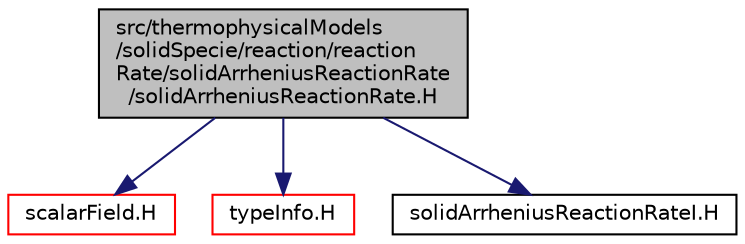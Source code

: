 digraph "src/thermophysicalModels/solidSpecie/reaction/reactionRate/solidArrheniusReactionRate/solidArrheniusReactionRate.H"
{
  bgcolor="transparent";
  edge [fontname="Helvetica",fontsize="10",labelfontname="Helvetica",labelfontsize="10"];
  node [fontname="Helvetica",fontsize="10",shape=record];
  Node1 [label="src/thermophysicalModels\l/solidSpecie/reaction/reaction\lRate/solidArrheniusReactionRate\l/solidArrheniusReactionRate.H",height=0.2,width=0.4,color="black", fillcolor="grey75", style="filled", fontcolor="black"];
  Node1 -> Node2 [color="midnightblue",fontsize="10",style="solid",fontname="Helvetica"];
  Node2 [label="scalarField.H",height=0.2,width=0.4,color="red",URL="$a08296.html"];
  Node1 -> Node3 [color="midnightblue",fontsize="10",style="solid",fontname="Helvetica"];
  Node3 [label="typeInfo.H",height=0.2,width=0.4,color="red",URL="$a08191.html"];
  Node1 -> Node4 [color="midnightblue",fontsize="10",style="solid",fontname="Helvetica"];
  Node4 [label="solidArrheniusReactionRateI.H",height=0.2,width=0.4,color="black",URL="$a10410.html"];
}
